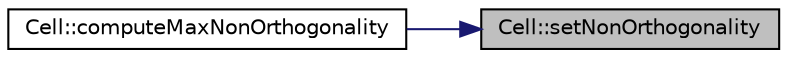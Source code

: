digraph "Cell::setNonOrthogonality"
{
 // LATEX_PDF_SIZE
  edge [fontname="Helvetica",fontsize="10",labelfontname="Helvetica",labelfontsize="10"];
  node [fontname="Helvetica",fontsize="10",shape=record];
  rankdir="RL";
  Node1 [label="Cell::setNonOrthogonality",height=0.2,width=0.4,color="black", fillcolor="grey75", style="filled", fontcolor="black",tooltip=" "];
  Node1 -> Node2 [dir="back",color="midnightblue",fontsize="10",style="solid",fontname="Helvetica"];
  Node2 [label="Cell::computeMaxNonOrthogonality",height=0.2,width=0.4,color="black", fillcolor="white", style="filled",URL="$classCell.html#aa95e0182aef3a81bba1943a5549b3c79",tooltip=" "];
}
